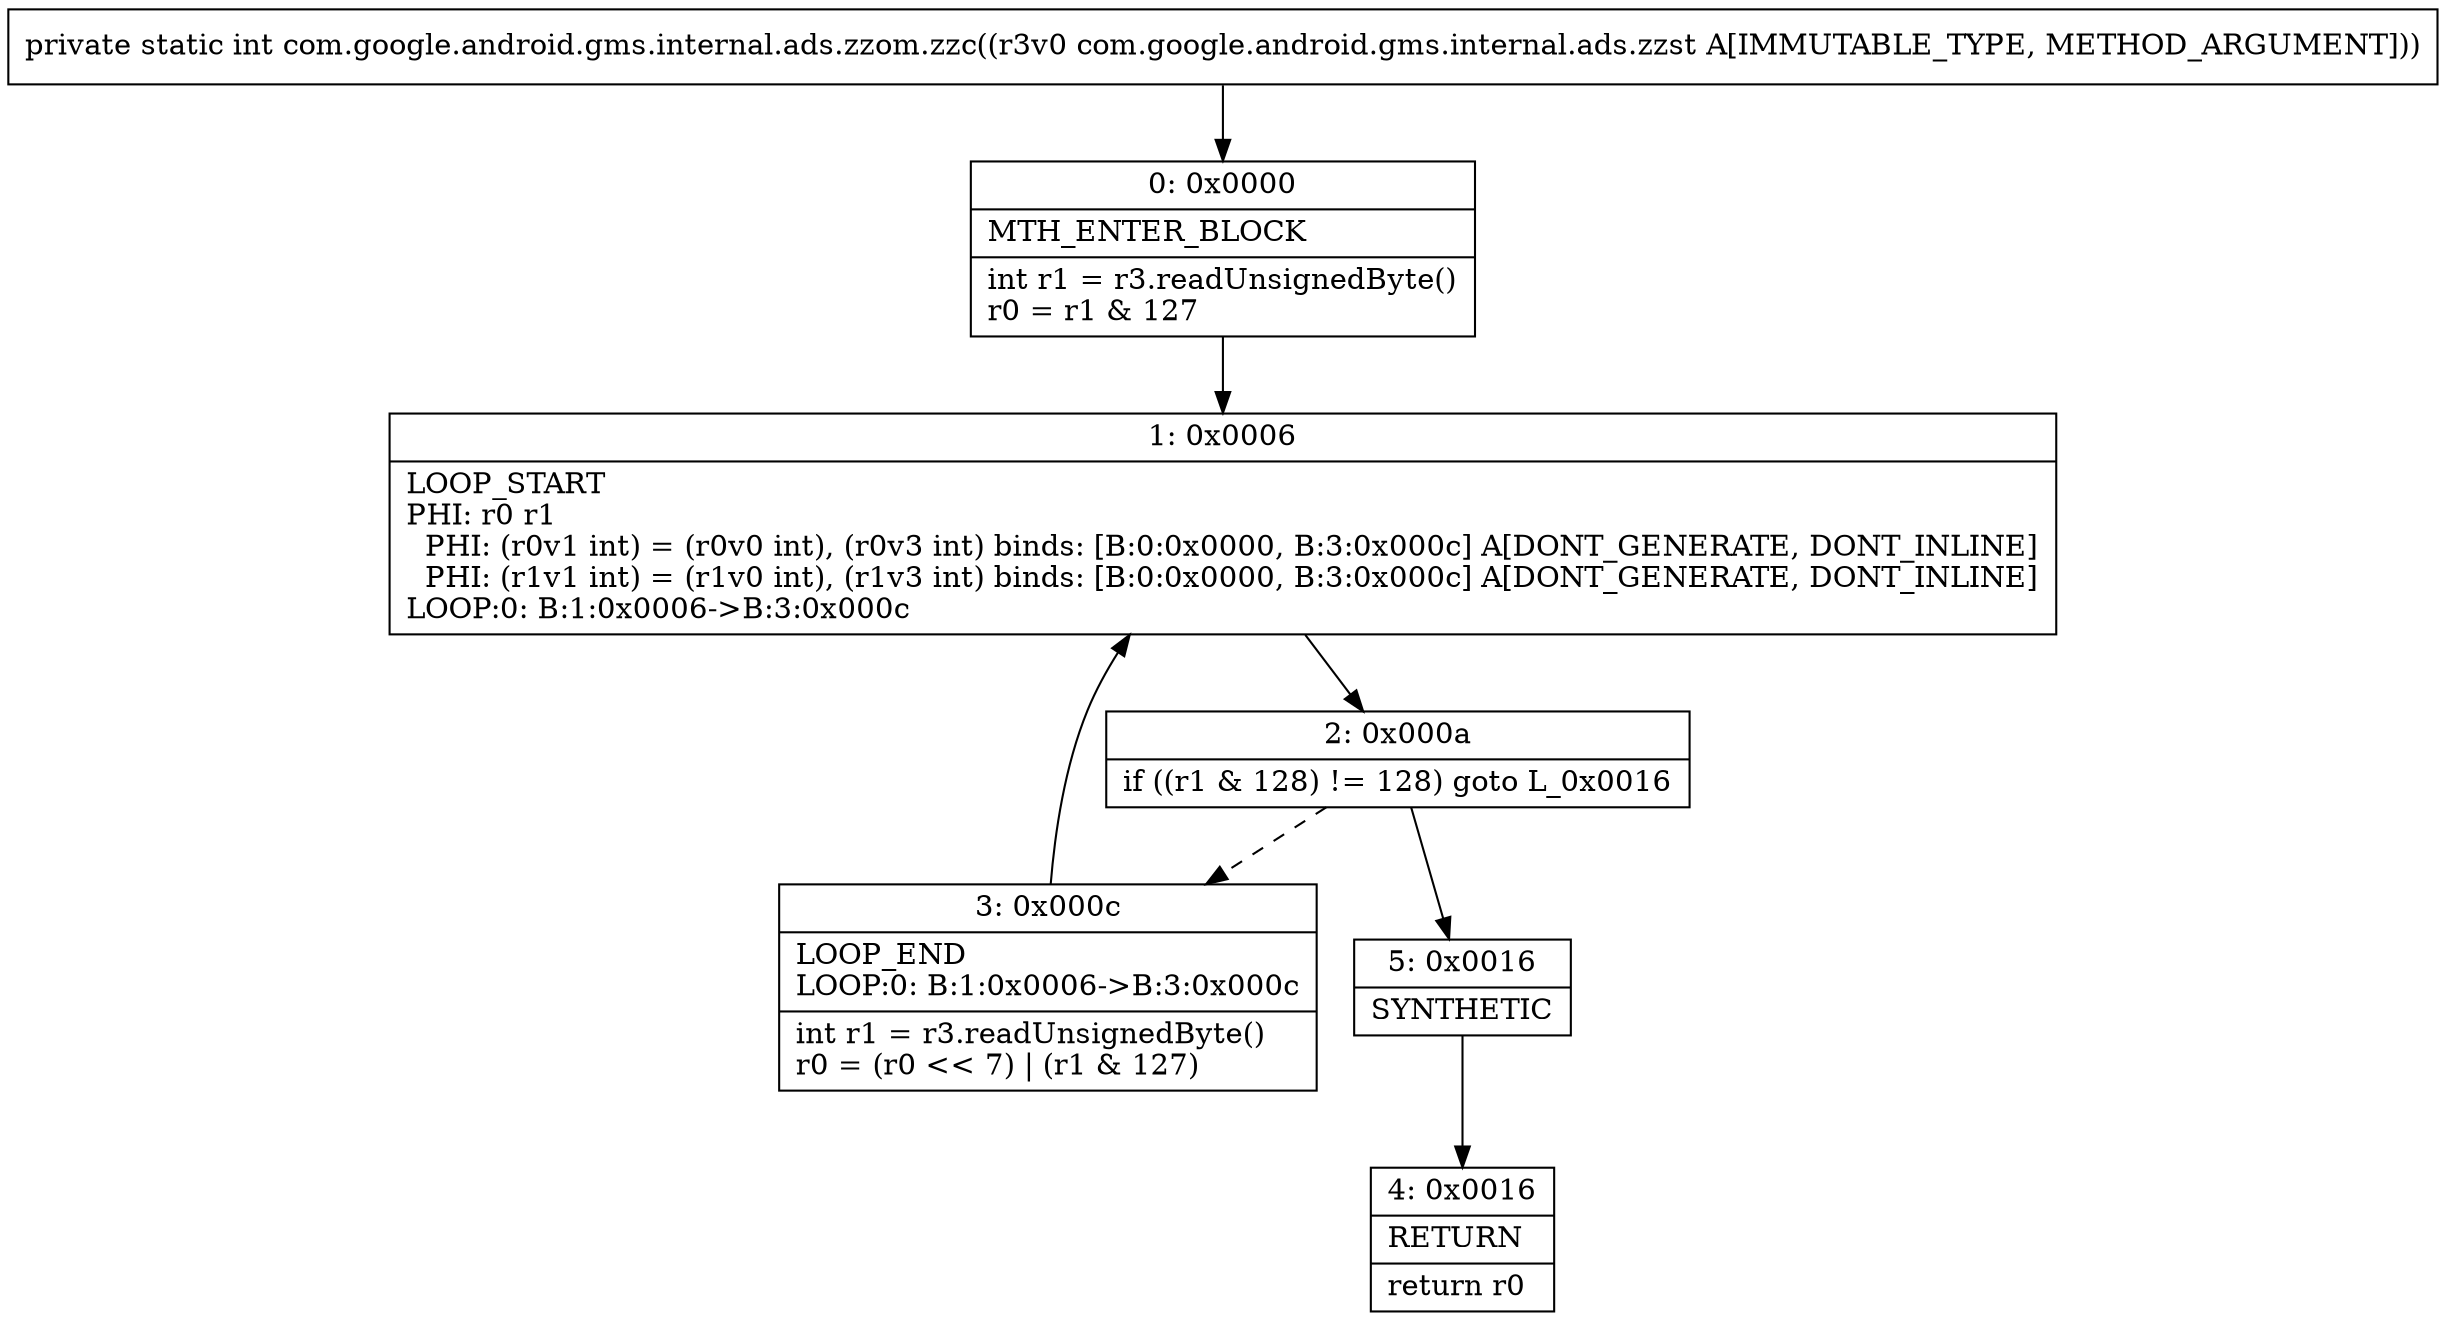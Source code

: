 digraph "CFG forcom.google.android.gms.internal.ads.zzom.zzc(Lcom\/google\/android\/gms\/internal\/ads\/zzst;)I" {
Node_0 [shape=record,label="{0\:\ 0x0000|MTH_ENTER_BLOCK\l|int r1 = r3.readUnsignedByte()\lr0 = r1 & 127\l}"];
Node_1 [shape=record,label="{1\:\ 0x0006|LOOP_START\lPHI: r0 r1 \l  PHI: (r0v1 int) = (r0v0 int), (r0v3 int) binds: [B:0:0x0000, B:3:0x000c] A[DONT_GENERATE, DONT_INLINE]\l  PHI: (r1v1 int) = (r1v0 int), (r1v3 int) binds: [B:0:0x0000, B:3:0x000c] A[DONT_GENERATE, DONT_INLINE]\lLOOP:0: B:1:0x0006\-\>B:3:0x000c\l}"];
Node_2 [shape=record,label="{2\:\ 0x000a|if ((r1 & 128) != 128) goto L_0x0016\l}"];
Node_3 [shape=record,label="{3\:\ 0x000c|LOOP_END\lLOOP:0: B:1:0x0006\-\>B:3:0x000c\l|int r1 = r3.readUnsignedByte()\lr0 = (r0 \<\< 7) \| (r1 & 127)\l}"];
Node_4 [shape=record,label="{4\:\ 0x0016|RETURN\l|return r0\l}"];
Node_5 [shape=record,label="{5\:\ 0x0016|SYNTHETIC\l}"];
MethodNode[shape=record,label="{private static int com.google.android.gms.internal.ads.zzom.zzc((r3v0 com.google.android.gms.internal.ads.zzst A[IMMUTABLE_TYPE, METHOD_ARGUMENT])) }"];
MethodNode -> Node_0;
Node_0 -> Node_1;
Node_1 -> Node_2;
Node_2 -> Node_3[style=dashed];
Node_2 -> Node_5;
Node_3 -> Node_1;
Node_5 -> Node_4;
}

